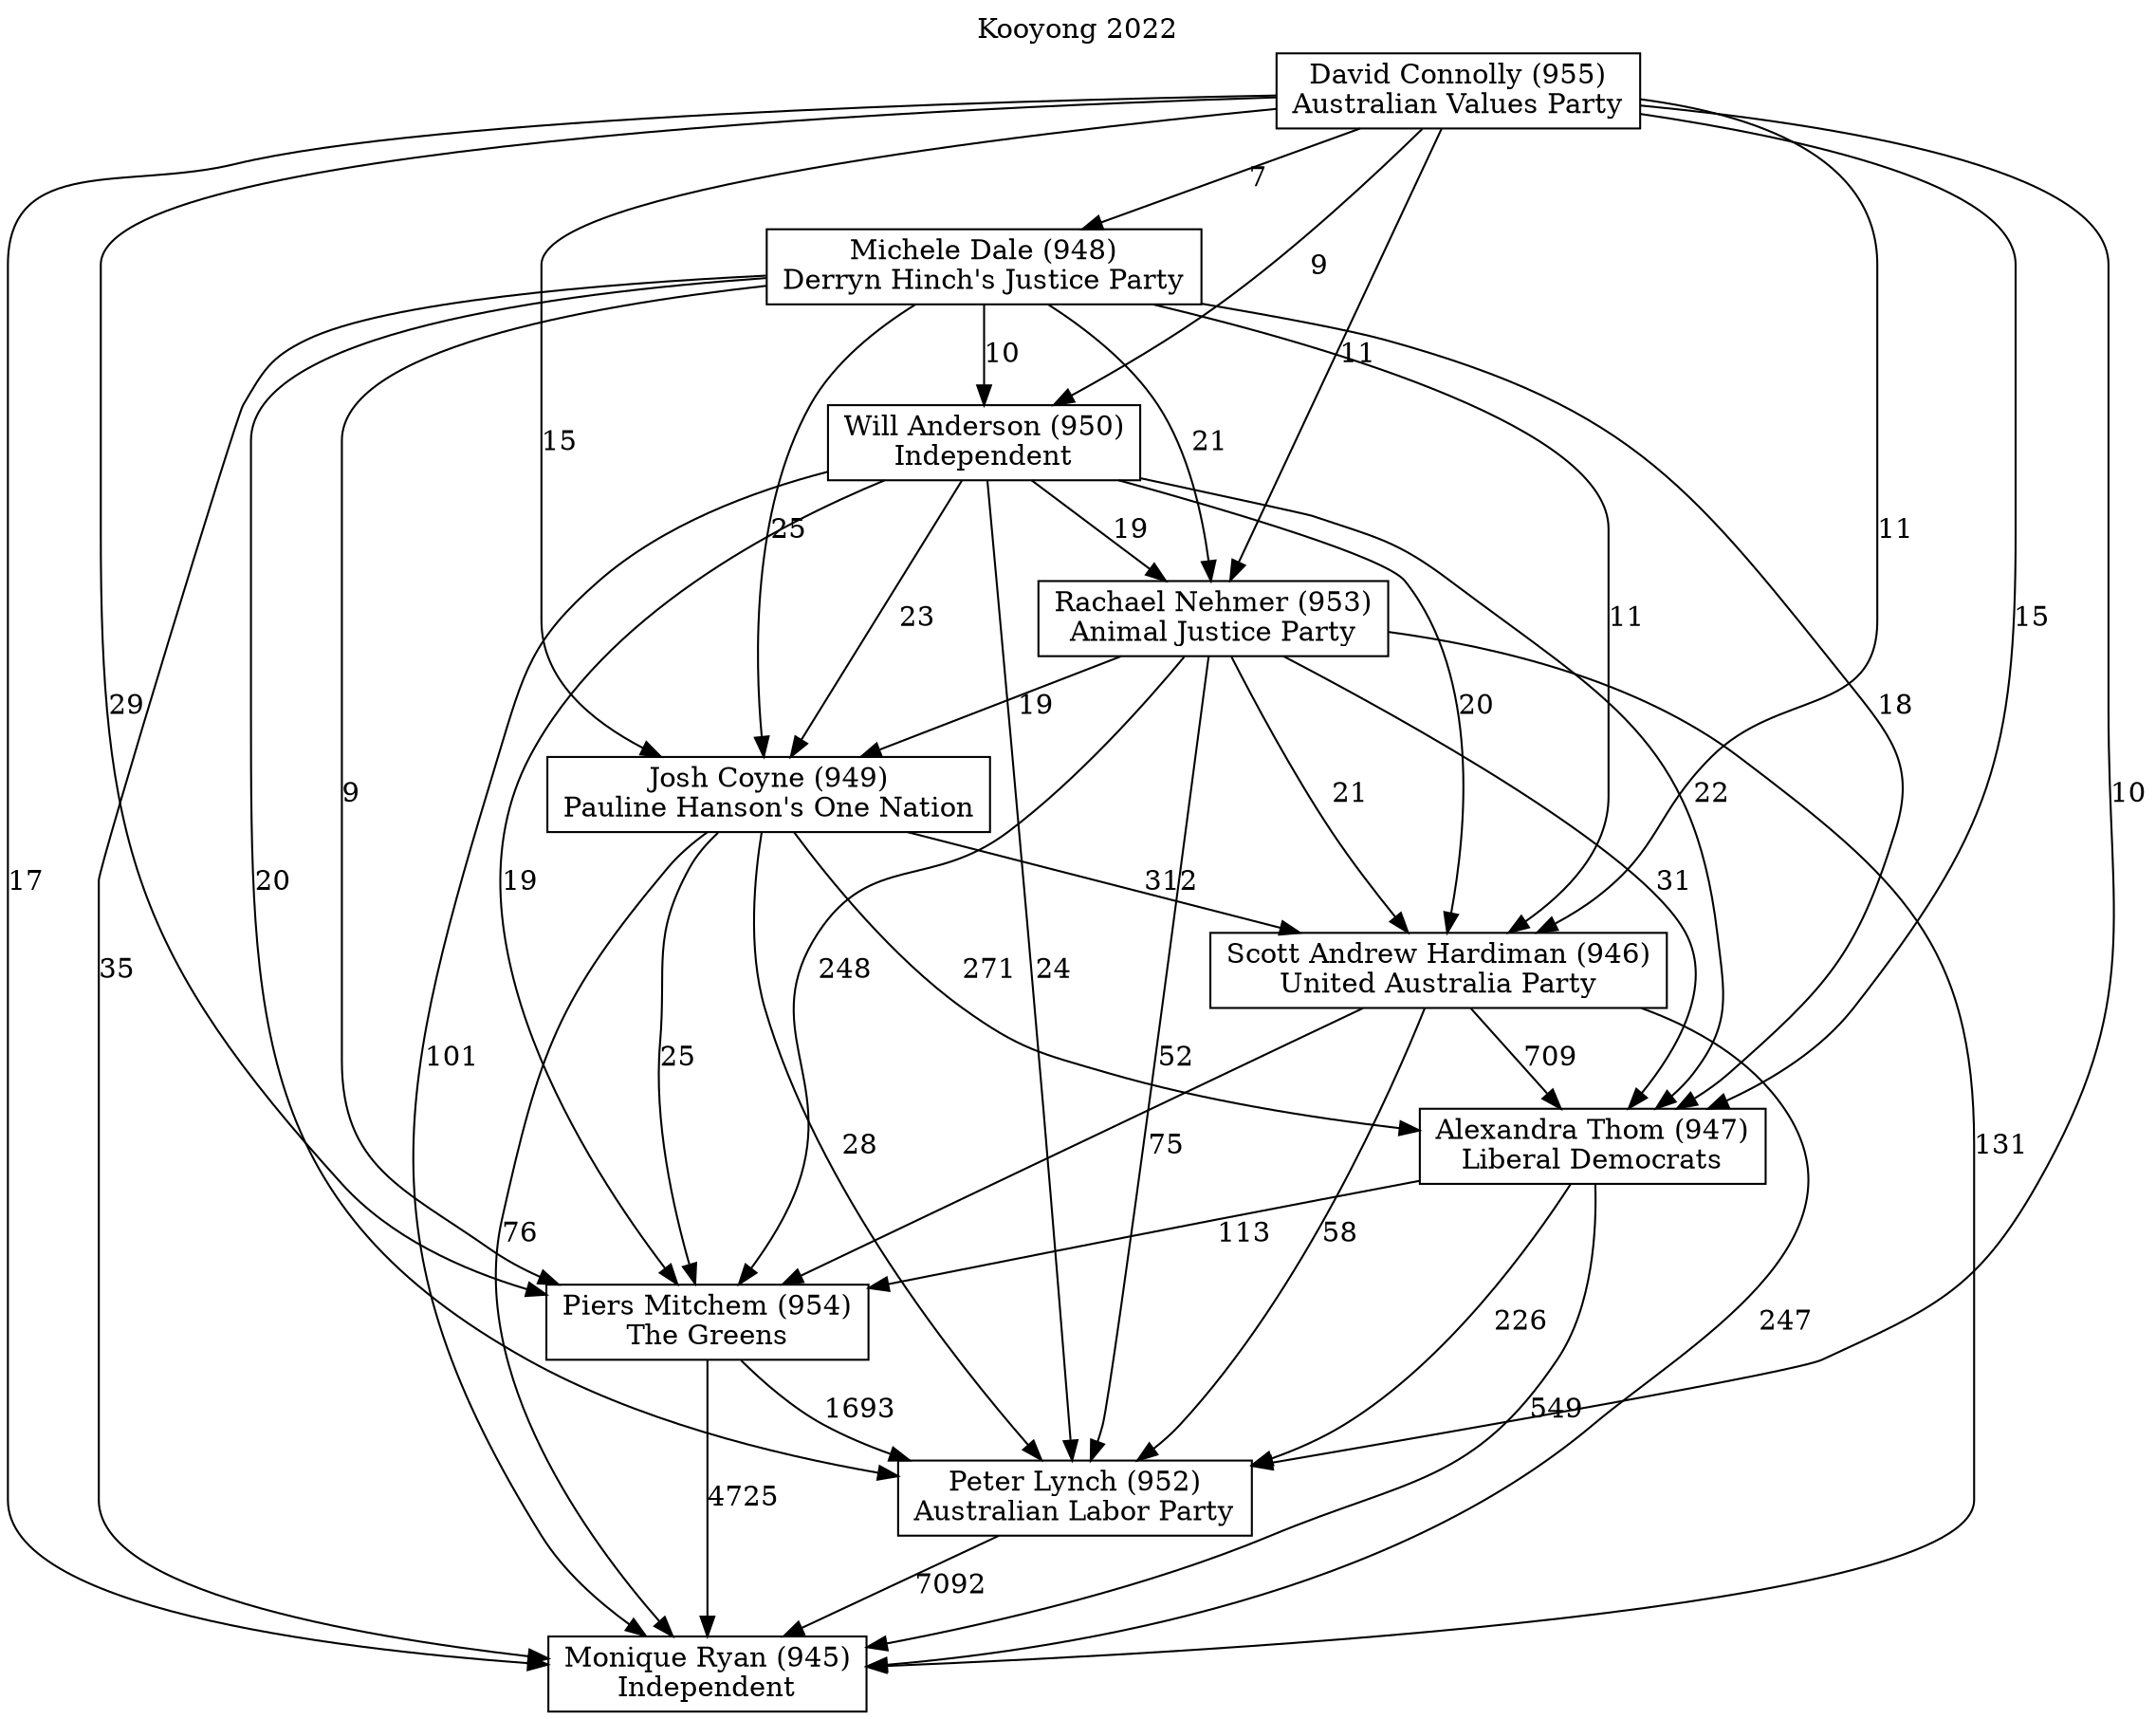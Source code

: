 // House preference flow
digraph "Monique Ryan (945)_Kooyong_2022" {
	graph [label="Kooyong 2022" labelloc=t mclimit=10]
	node [shape=box]
	"Alexandra Thom (947)" [label="Alexandra Thom (947)
Liberal Democrats"]
	"David Connolly (955)" [label="David Connolly (955)
Australian Values Party"]
	"Josh Coyne (949)" [label="Josh Coyne (949)
Pauline Hanson's One Nation"]
	"Michele Dale (948)" [label="Michele Dale (948)
Derryn Hinch's Justice Party"]
	"Monique Ryan (945)" [label="Monique Ryan (945)
Independent"]
	"Peter Lynch (952)" [label="Peter Lynch (952)
Australian Labor Party"]
	"Piers Mitchem (954)" [label="Piers Mitchem (954)
The Greens"]
	"Rachael Nehmer (953)" [label="Rachael Nehmer (953)
Animal Justice Party"]
	"Scott Andrew Hardiman (946)" [label="Scott Andrew Hardiman (946)
United Australia Party"]
	"Will Anderson (950)" [label="Will Anderson (950)
Independent"]
	"Alexandra Thom (947)" -> "Monique Ryan (945)" [label=549]
	"Alexandra Thom (947)" -> "Peter Lynch (952)" [label=226]
	"Alexandra Thom (947)" -> "Piers Mitchem (954)" [label=113]
	"David Connolly (955)" -> "Alexandra Thom (947)" [label=15]
	"David Connolly (955)" -> "Josh Coyne (949)" [label=15]
	"David Connolly (955)" -> "Michele Dale (948)" [label=7]
	"David Connolly (955)" -> "Monique Ryan (945)" [label=17]
	"David Connolly (955)" -> "Peter Lynch (952)" [label=10]
	"David Connolly (955)" -> "Piers Mitchem (954)" [label=29]
	"David Connolly (955)" -> "Rachael Nehmer (953)" [label=11]
	"David Connolly (955)" -> "Scott Andrew Hardiman (946)" [label=11]
	"David Connolly (955)" -> "Will Anderson (950)" [label=9]
	"Josh Coyne (949)" -> "Alexandra Thom (947)" [label=271]
	"Josh Coyne (949)" -> "Monique Ryan (945)" [label=76]
	"Josh Coyne (949)" -> "Peter Lynch (952)" [label=28]
	"Josh Coyne (949)" -> "Piers Mitchem (954)" [label=25]
	"Josh Coyne (949)" -> "Scott Andrew Hardiman (946)" [label=312]
	"Michele Dale (948)" -> "Alexandra Thom (947)" [label=18]
	"Michele Dale (948)" -> "Josh Coyne (949)" [label=25]
	"Michele Dale (948)" -> "Monique Ryan (945)" [label=35]
	"Michele Dale (948)" -> "Peter Lynch (952)" [label=20]
	"Michele Dale (948)" -> "Piers Mitchem (954)" [label=9]
	"Michele Dale (948)" -> "Rachael Nehmer (953)" [label=21]
	"Michele Dale (948)" -> "Scott Andrew Hardiman (946)" [label=11]
	"Michele Dale (948)" -> "Will Anderson (950)" [label=10]
	"Peter Lynch (952)" -> "Monique Ryan (945)" [label=7092]
	"Piers Mitchem (954)" -> "Monique Ryan (945)" [label=4725]
	"Piers Mitchem (954)" -> "Peter Lynch (952)" [label=1693]
	"Rachael Nehmer (953)" -> "Alexandra Thom (947)" [label=31]
	"Rachael Nehmer (953)" -> "Josh Coyne (949)" [label=19]
	"Rachael Nehmer (953)" -> "Monique Ryan (945)" [label=131]
	"Rachael Nehmer (953)" -> "Peter Lynch (952)" [label=52]
	"Rachael Nehmer (953)" -> "Piers Mitchem (954)" [label=248]
	"Rachael Nehmer (953)" -> "Scott Andrew Hardiman (946)" [label=21]
	"Scott Andrew Hardiman (946)" -> "Alexandra Thom (947)" [label=709]
	"Scott Andrew Hardiman (946)" -> "Monique Ryan (945)" [label=247]
	"Scott Andrew Hardiman (946)" -> "Peter Lynch (952)" [label=58]
	"Scott Andrew Hardiman (946)" -> "Piers Mitchem (954)" [label=75]
	"Will Anderson (950)" -> "Alexandra Thom (947)" [label=22]
	"Will Anderson (950)" -> "Josh Coyne (949)" [label=23]
	"Will Anderson (950)" -> "Monique Ryan (945)" [label=101]
	"Will Anderson (950)" -> "Peter Lynch (952)" [label=24]
	"Will Anderson (950)" -> "Piers Mitchem (954)" [label=19]
	"Will Anderson (950)" -> "Rachael Nehmer (953)" [label=19]
	"Will Anderson (950)" -> "Scott Andrew Hardiman (946)" [label=20]
}
